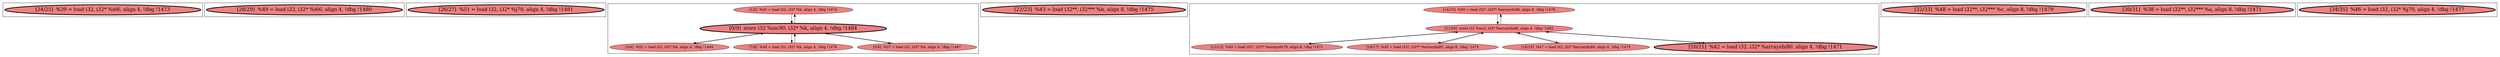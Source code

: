
digraph G {





subgraph cluster8 {


node2916 [penwidth=3.0,fontsize=20,fillcolor=lightcoral,label="[24/25]  %39 = load i32, i32* %i66, align 4, !dbg !1473",shape=ellipse,style=filled ]



}

subgraph cluster7 {


node2915 [penwidth=3.0,fontsize=20,fillcolor=lightcoral,label="[28/29]  %49 = load i32, i32* %i66, align 4, !dbg !1480",shape=ellipse,style=filled ]



}

subgraph cluster6 {


node2914 [penwidth=3.0,fontsize=20,fillcolor=lightcoral,label="[26/27]  %51 = load i32, i32* %j70, align 4, !dbg !1481",shape=ellipse,style=filled ]



}

subgraph cluster0 {


node2903 [fillcolor=lightcoral,label="[1/2]  %41 = load i32, i32* %k, align 4, !dbg !1474",shape=ellipse,style=filled ]
node2901 [fillcolor=lightcoral,label="[3/4]  %52 = load i32, i32* %k, align 4, !dbg !1484",shape=ellipse,style=filled ]
node2902 [penwidth=3.0,fontsize=20,fillcolor=lightcoral,label="[0/9]  store i32 %inc90, i32* %k, align 4, !dbg !1484",shape=ellipse,style=filled ]
node2899 [fillcolor=lightcoral,label="[7/8]  %44 = load i32, i32* %k, align 4, !dbg !1476",shape=ellipse,style=filled ]
node2900 [fillcolor=lightcoral,label="[5/6]  %37 = load i32, i32* %k, align 4, !dbg !1467",shape=ellipse,style=filled ]

node2902->node2899 [ ]
node2902->node2903 [ ]
node2902->node2900 [ ]
node2901->node2902 [ ]
node2903->node2902 [ ]
node2899->node2902 [ ]
node2900->node2902 [ ]
node2902->node2901 [ ]


}

subgraph cluster5 {


node2913 [penwidth=3.0,fontsize=20,fillcolor=lightcoral,label="[22/23]  %43 = load i32**, i32*** %b, align 8, !dbg !1475",shape=ellipse,style=filled ]



}

subgraph cluster1 {


node2907 [fillcolor=lightcoral,label="[14/15]  %50 = load i32*, i32** %arrayidx86, align 8, !dbg !1479",shape=ellipse,style=filled ]
node2909 [fillcolor=lightcoral,label="[11/20]  store i32 %mul, i32* %arrayidx88, align 4, !dbg !1482",shape=ellipse,style=filled ]
node2908 [fillcolor=lightcoral,label="[12/13]  %40 = load i32*, i32** %arrayidx78, align 8, !dbg !1471",shape=ellipse,style=filled ]
node2906 [fillcolor=lightcoral,label="[16/17]  %45 = load i32*, i32** %arrayidx82, align 8, !dbg !1475",shape=ellipse,style=filled ]
node2904 [fillcolor=lightcoral,label="[18/19]  %47 = load i32, i32* %arrayidx84, align 4, !dbg !1475",shape=ellipse,style=filled ]
node2905 [penwidth=3.0,fontsize=20,fillcolor=lightcoral,label="[10/21]  %42 = load i32, i32* %arrayidx80, align 4, !dbg !1471",shape=ellipse,style=filled ]

node2909->node2907 [ ]
node2908->node2909 [ ]
node2905->node2909 [ ]
node2909->node2908 [ ]
node2909->node2906 [ ]
node2909->node2905 [ ]
node2904->node2909 [ ]
node2907->node2909 [ ]
node2909->node2904 [ ]
node2906->node2909 [ ]


}

subgraph cluster2 {


node2910 [penwidth=3.0,fontsize=20,fillcolor=lightcoral,label="[32/33]  %48 = load i32**, i32*** %c, align 8, !dbg !1479",shape=ellipse,style=filled ]



}

subgraph cluster3 {


node2911 [penwidth=3.0,fontsize=20,fillcolor=lightcoral,label="[30/31]  %38 = load i32**, i32*** %a, align 8, !dbg !1471",shape=ellipse,style=filled ]



}

subgraph cluster4 {


node2912 [penwidth=3.0,fontsize=20,fillcolor=lightcoral,label="[34/35]  %46 = load i32, i32* %j70, align 4, !dbg !1477",shape=ellipse,style=filled ]



}

}
